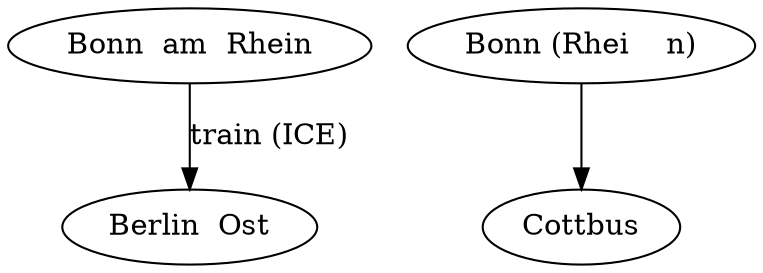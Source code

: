 strict digraph graph0 {

  // test continuation lines (ending in \)
  berlin [ label="Berlin\
  Ost" ]

  bonn [ label="Bonn\
  am\
  Rhein" ]

  // test double quoted string continuation "foo" + "bar" in attributes
  bonn -> berlin [ label="train" + " (ICE)" ]

  // and nodes
  "bonn" + "test" [ label="Bonn" + " (Rhei \
   n)" ]

  // test more than one concat, more than one space plus empty parts
  "Cottbus" [ label= "Cot"  + "" + "tb" +"" +"" +  "us" ]

  "bonntest" -> "Cottbus"
}

